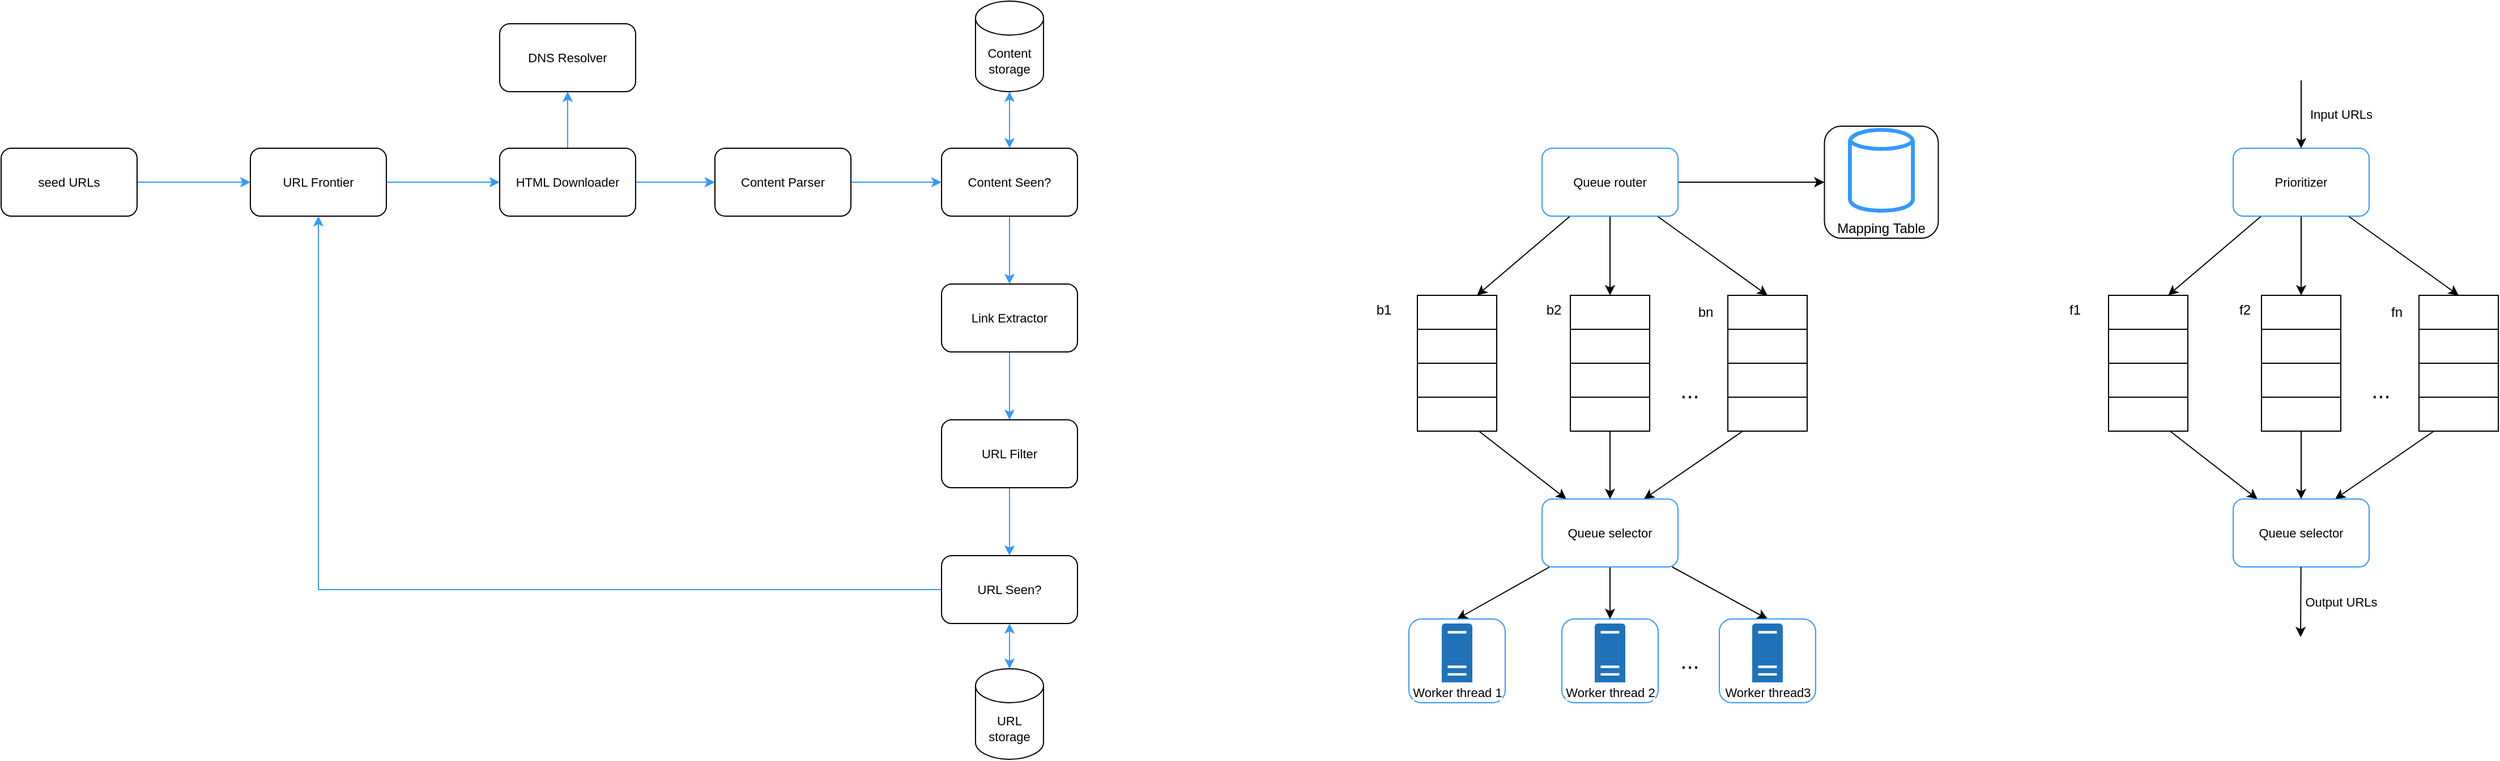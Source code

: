 <mxfile version="24.8.3">
  <diagram name="Page-1" id="DrJ4Jgo7Ixu42RDF0Wzw">
    <mxGraphModel dx="1194" dy="1941" grid="1" gridSize="10" guides="1" tooltips="1" connect="1" arrows="1" fold="1" page="1" pageScale="1" pageWidth="827" pageHeight="1169" math="0" shadow="0">
      <root>
        <mxCell id="0" />
        <mxCell id="1" parent="0" />
        <mxCell id="jWbytbhWBpbHFAqiE0nw-1" value="Worker thread 2" style="rounded=1;whiteSpace=wrap;html=1;fontFamily=Helvetica;fontSize=11;fontColor=default;labelBackgroundColor=default;fillColor=none;fillStyle=auto;strokeColor=#3399FF;verticalAlign=bottom;" vertex="1" parent="1">
          <mxGeometry x="1507.5" y="516" width="85" height="74" as="geometry" />
        </mxCell>
        <mxCell id="jWbytbhWBpbHFAqiE0nw-2" value="Mapping Table" style="rounded=1;whiteSpace=wrap;html=1;fillColor=none;verticalAlign=bottom;" vertex="1" parent="1">
          <mxGeometry x="1739.25" y="80.5" width="100.5" height="99" as="geometry" />
        </mxCell>
        <mxCell id="jWbytbhWBpbHFAqiE0nw-3" value="" style="edgeStyle=orthogonalEdgeStyle;shape=connector;rounded=0;orthogonalLoop=1;jettySize=auto;html=1;strokeColor=#3399FF;align=center;verticalAlign=middle;fontFamily=Helvetica;fontSize=11;fontColor=default;labelBackgroundColor=default;endArrow=classic;" edge="1" parent="1" source="jWbytbhWBpbHFAqiE0nw-4" target="jWbytbhWBpbHFAqiE0nw-6">
          <mxGeometry relative="1" as="geometry" />
        </mxCell>
        <mxCell id="jWbytbhWBpbHFAqiE0nw-4" value="seed URLs" style="rounded=1;whiteSpace=wrap;html=1;fontFamily=Helvetica;fontSize=11;fontColor=default;labelBackgroundColor=default;" vertex="1" parent="1">
          <mxGeometry x="130" y="100" width="120" height="60" as="geometry" />
        </mxCell>
        <mxCell id="jWbytbhWBpbHFAqiE0nw-5" value="" style="edgeStyle=orthogonalEdgeStyle;shape=connector;rounded=0;orthogonalLoop=1;jettySize=auto;html=1;strokeColor=#3399FF;align=center;verticalAlign=middle;fontFamily=Helvetica;fontSize=11;fontColor=default;labelBackgroundColor=default;endArrow=classic;" edge="1" parent="1" source="jWbytbhWBpbHFAqiE0nw-6" target="jWbytbhWBpbHFAqiE0nw-9">
          <mxGeometry relative="1" as="geometry" />
        </mxCell>
        <mxCell id="jWbytbhWBpbHFAqiE0nw-6" value="URL Frontier" style="rounded=1;whiteSpace=wrap;html=1;fontFamily=Helvetica;fontSize=11;fontColor=default;labelBackgroundColor=default;" vertex="1" parent="1">
          <mxGeometry x="350" y="100" width="120" height="60" as="geometry" />
        </mxCell>
        <mxCell id="jWbytbhWBpbHFAqiE0nw-7" value="" style="edgeStyle=orthogonalEdgeStyle;shape=connector;rounded=0;orthogonalLoop=1;jettySize=auto;html=1;strokeColor=#3399FF;align=center;verticalAlign=middle;fontFamily=Helvetica;fontSize=11;fontColor=default;labelBackgroundColor=default;endArrow=classic;" edge="1" parent="1" source="jWbytbhWBpbHFAqiE0nw-9" target="jWbytbhWBpbHFAqiE0nw-10">
          <mxGeometry relative="1" as="geometry" />
        </mxCell>
        <mxCell id="jWbytbhWBpbHFAqiE0nw-8" value="" style="edgeStyle=orthogonalEdgeStyle;shape=connector;rounded=0;orthogonalLoop=1;jettySize=auto;html=1;strokeColor=#3399FF;align=center;verticalAlign=middle;fontFamily=Helvetica;fontSize=11;fontColor=default;labelBackgroundColor=default;endArrow=classic;" edge="1" parent="1" source="jWbytbhWBpbHFAqiE0nw-9" target="jWbytbhWBpbHFAqiE0nw-12">
          <mxGeometry relative="1" as="geometry" />
        </mxCell>
        <mxCell id="jWbytbhWBpbHFAqiE0nw-9" value="HTML Downloader" style="rounded=1;whiteSpace=wrap;html=1;fontFamily=Helvetica;fontSize=11;fontColor=default;labelBackgroundColor=default;" vertex="1" parent="1">
          <mxGeometry x="570" y="100" width="120" height="60" as="geometry" />
        </mxCell>
        <mxCell id="jWbytbhWBpbHFAqiE0nw-10" value="DNS Resolver" style="rounded=1;whiteSpace=wrap;html=1;fontFamily=Helvetica;fontSize=11;fontColor=default;labelBackgroundColor=default;" vertex="1" parent="1">
          <mxGeometry x="570" y="-10" width="120" height="60" as="geometry" />
        </mxCell>
        <mxCell id="jWbytbhWBpbHFAqiE0nw-11" value="" style="edgeStyle=orthogonalEdgeStyle;shape=connector;rounded=0;orthogonalLoop=1;jettySize=auto;html=1;strokeColor=#3399FF;align=center;verticalAlign=middle;fontFamily=Helvetica;fontSize=11;fontColor=default;labelBackgroundColor=default;endArrow=classic;" edge="1" parent="1" source="jWbytbhWBpbHFAqiE0nw-12" target="jWbytbhWBpbHFAqiE0nw-15">
          <mxGeometry relative="1" as="geometry" />
        </mxCell>
        <mxCell id="jWbytbhWBpbHFAqiE0nw-12" value="Content Parser" style="rounded=1;whiteSpace=wrap;html=1;fontFamily=Helvetica;fontSize=11;fontColor=default;labelBackgroundColor=default;" vertex="1" parent="1">
          <mxGeometry x="760" y="100" width="120" height="60" as="geometry" />
        </mxCell>
        <mxCell id="jWbytbhWBpbHFAqiE0nw-13" value="" style="edgeStyle=orthogonalEdgeStyle;shape=connector;rounded=0;orthogonalLoop=1;jettySize=auto;html=1;strokeColor=#3399FF;align=center;verticalAlign=middle;fontFamily=Helvetica;fontSize=11;fontColor=default;labelBackgroundColor=default;endArrow=classic;startArrow=classic;startFill=1;" edge="1" parent="1" source="jWbytbhWBpbHFAqiE0nw-15" target="jWbytbhWBpbHFAqiE0nw-16">
          <mxGeometry relative="1" as="geometry" />
        </mxCell>
        <mxCell id="jWbytbhWBpbHFAqiE0nw-14" value="" style="edgeStyle=orthogonalEdgeStyle;shape=connector;rounded=0;orthogonalLoop=1;jettySize=auto;html=1;strokeColor=#3399FF;align=center;verticalAlign=middle;fontFamily=Helvetica;fontSize=11;fontColor=default;labelBackgroundColor=default;endArrow=classic;" edge="1" parent="1" source="jWbytbhWBpbHFAqiE0nw-15" target="jWbytbhWBpbHFAqiE0nw-18">
          <mxGeometry relative="1" as="geometry" />
        </mxCell>
        <mxCell id="jWbytbhWBpbHFAqiE0nw-15" value="Content Seen?" style="rounded=1;whiteSpace=wrap;html=1;fontFamily=Helvetica;fontSize=11;fontColor=default;labelBackgroundColor=default;" vertex="1" parent="1">
          <mxGeometry x="960" y="100" width="120" height="60" as="geometry" />
        </mxCell>
        <mxCell id="jWbytbhWBpbHFAqiE0nw-16" value="Content storage" style="shape=cylinder3;whiteSpace=wrap;html=1;boundedLbl=1;backgroundOutline=1;size=15;fontFamily=Helvetica;fontSize=11;fontColor=default;labelBackgroundColor=default;" vertex="1" parent="1">
          <mxGeometry x="990" y="-30" width="60" height="80" as="geometry" />
        </mxCell>
        <mxCell id="jWbytbhWBpbHFAqiE0nw-17" value="" style="edgeStyle=orthogonalEdgeStyle;shape=connector;rounded=0;orthogonalLoop=1;jettySize=auto;html=1;strokeColor=#3399FF;align=center;verticalAlign=middle;fontFamily=Helvetica;fontSize=11;fontColor=default;labelBackgroundColor=default;endArrow=classic;" edge="1" parent="1" source="jWbytbhWBpbHFAqiE0nw-18" target="jWbytbhWBpbHFAqiE0nw-20">
          <mxGeometry relative="1" as="geometry" />
        </mxCell>
        <mxCell id="jWbytbhWBpbHFAqiE0nw-18" value="Link Extractor" style="rounded=1;whiteSpace=wrap;html=1;fontFamily=Helvetica;fontSize=11;fontColor=default;labelBackgroundColor=default;" vertex="1" parent="1">
          <mxGeometry x="960" y="220" width="120" height="60" as="geometry" />
        </mxCell>
        <mxCell id="jWbytbhWBpbHFAqiE0nw-19" value="" style="edgeStyle=orthogonalEdgeStyle;shape=connector;rounded=0;orthogonalLoop=1;jettySize=auto;html=1;strokeColor=#3399FF;align=center;verticalAlign=middle;fontFamily=Helvetica;fontSize=11;fontColor=default;labelBackgroundColor=default;endArrow=classic;" edge="1" parent="1" source="jWbytbhWBpbHFAqiE0nw-20" target="jWbytbhWBpbHFAqiE0nw-23">
          <mxGeometry relative="1" as="geometry" />
        </mxCell>
        <mxCell id="jWbytbhWBpbHFAqiE0nw-20" value="URL Filter" style="rounded=1;whiteSpace=wrap;html=1;fontFamily=Helvetica;fontSize=11;fontColor=default;labelBackgroundColor=default;" vertex="1" parent="1">
          <mxGeometry x="960" y="340" width="120" height="60" as="geometry" />
        </mxCell>
        <mxCell id="jWbytbhWBpbHFAqiE0nw-21" value="" style="edgeStyle=orthogonalEdgeStyle;shape=connector;rounded=0;orthogonalLoop=1;jettySize=auto;html=1;strokeColor=#3399FF;align=center;verticalAlign=middle;fontFamily=Helvetica;fontSize=11;fontColor=default;labelBackgroundColor=default;endArrow=classic;startArrow=classic;startFill=1;" edge="1" parent="1" source="jWbytbhWBpbHFAqiE0nw-23" target="jWbytbhWBpbHFAqiE0nw-24">
          <mxGeometry relative="1" as="geometry" />
        </mxCell>
        <mxCell id="jWbytbhWBpbHFAqiE0nw-22" style="edgeStyle=orthogonalEdgeStyle;shape=connector;rounded=0;orthogonalLoop=1;jettySize=auto;html=1;strokeColor=#3399FF;align=center;verticalAlign=middle;fontFamily=Helvetica;fontSize=11;fontColor=default;labelBackgroundColor=default;endArrow=classic;entryX=0.5;entryY=1;entryDx=0;entryDy=0;" edge="1" parent="1" source="jWbytbhWBpbHFAqiE0nw-23" target="jWbytbhWBpbHFAqiE0nw-6">
          <mxGeometry relative="1" as="geometry">
            <mxPoint x="440" y="200.0" as="targetPoint" />
          </mxGeometry>
        </mxCell>
        <mxCell id="jWbytbhWBpbHFAqiE0nw-23" value="URL Seen?" style="rounded=1;whiteSpace=wrap;html=1;fontFamily=Helvetica;fontSize=11;fontColor=default;labelBackgroundColor=default;" vertex="1" parent="1">
          <mxGeometry x="960" y="460" width="120" height="60" as="geometry" />
        </mxCell>
        <mxCell id="jWbytbhWBpbHFAqiE0nw-24" value="URL&lt;div&gt;storage&lt;/div&gt;" style="shape=cylinder3;whiteSpace=wrap;html=1;boundedLbl=1;backgroundOutline=1;size=15;fontFamily=Helvetica;fontSize=11;fontColor=default;labelBackgroundColor=default;" vertex="1" parent="1">
          <mxGeometry x="990" y="560" width="60" height="80" as="geometry" />
        </mxCell>
        <mxCell id="jWbytbhWBpbHFAqiE0nw-25" style="rounded=0;orthogonalLoop=1;jettySize=auto;html=1;" edge="1" parent="1" source="jWbytbhWBpbHFAqiE0nw-29" target="jWbytbhWBpbHFAqiE0nw-41">
          <mxGeometry relative="1" as="geometry" />
        </mxCell>
        <mxCell id="jWbytbhWBpbHFAqiE0nw-26" style="edgeStyle=orthogonalEdgeStyle;rounded=0;orthogonalLoop=1;jettySize=auto;html=1;" edge="1" parent="1" source="jWbytbhWBpbHFAqiE0nw-29" target="jWbytbhWBpbHFAqiE0nw-31">
          <mxGeometry relative="1" as="geometry" />
        </mxCell>
        <mxCell id="jWbytbhWBpbHFAqiE0nw-27" style="rounded=0;orthogonalLoop=1;jettySize=auto;html=1;entryX=0.5;entryY=0;entryDx=0;entryDy=0;" edge="1" parent="1" source="jWbytbhWBpbHFAqiE0nw-29" target="jWbytbhWBpbHFAqiE0nw-36">
          <mxGeometry relative="1" as="geometry" />
        </mxCell>
        <mxCell id="jWbytbhWBpbHFAqiE0nw-28" style="edgeStyle=orthogonalEdgeStyle;rounded=0;orthogonalLoop=1;jettySize=auto;html=1;entryX=0;entryY=0.5;entryDx=0;entryDy=0;" edge="1" parent="1" source="jWbytbhWBpbHFAqiE0nw-29" target="jWbytbhWBpbHFAqiE0nw-2">
          <mxGeometry relative="1" as="geometry" />
        </mxCell>
        <mxCell id="jWbytbhWBpbHFAqiE0nw-29" value="Queue router" style="rounded=1;whiteSpace=wrap;html=1;fontFamily=Helvetica;fontSize=11;fontColor=default;labelBackgroundColor=default;fillColor=#FFFFFF;fillStyle=auto;strokeColor=#3399FF;" vertex="1" parent="1">
          <mxGeometry x="1490" y="100" width="120" height="60" as="geometry" />
        </mxCell>
        <mxCell id="jWbytbhWBpbHFAqiE0nw-30" value="" style="sketch=0;outlineConnect=0;fontColor=#232F3E;gradientColor=none;fillColor=#3399FF;strokeColor=#007FFF;dashed=0;verticalLabelPosition=bottom;verticalAlign=top;align=center;html=1;fontSize=12;fontStyle=0;aspect=fixed;pointerEvents=1;shape=mxgraph.aws4.generic_database;" vertex="1" parent="1">
          <mxGeometry x="1760" y="80.5" width="59" height="78" as="geometry" />
        </mxCell>
        <mxCell id="jWbytbhWBpbHFAqiE0nw-31" value="" style="rounded=0;whiteSpace=wrap;html=1;" vertex="1" parent="1">
          <mxGeometry x="1515" y="230" width="70" height="30" as="geometry" />
        </mxCell>
        <mxCell id="jWbytbhWBpbHFAqiE0nw-32" value="" style="rounded=0;whiteSpace=wrap;html=1;" vertex="1" parent="1">
          <mxGeometry x="1515" y="260" width="70" height="30" as="geometry" />
        </mxCell>
        <mxCell id="jWbytbhWBpbHFAqiE0nw-33" value="" style="rounded=0;whiteSpace=wrap;html=1;" vertex="1" parent="1">
          <mxGeometry x="1515" y="290" width="70" height="30" as="geometry" />
        </mxCell>
        <mxCell id="jWbytbhWBpbHFAqiE0nw-34" style="edgeStyle=orthogonalEdgeStyle;rounded=0;orthogonalLoop=1;jettySize=auto;html=1;entryX=0.5;entryY=0;entryDx=0;entryDy=0;" edge="1" parent="1" source="jWbytbhWBpbHFAqiE0nw-35" target="jWbytbhWBpbHFAqiE0nw-53">
          <mxGeometry relative="1" as="geometry" />
        </mxCell>
        <mxCell id="jWbytbhWBpbHFAqiE0nw-35" value="" style="rounded=0;whiteSpace=wrap;html=1;" vertex="1" parent="1">
          <mxGeometry x="1515" y="320" width="70" height="30" as="geometry" />
        </mxCell>
        <mxCell id="jWbytbhWBpbHFAqiE0nw-36" value="" style="rounded=0;whiteSpace=wrap;html=1;" vertex="1" parent="1">
          <mxGeometry x="1654" y="230" width="70" height="30" as="geometry" />
        </mxCell>
        <mxCell id="jWbytbhWBpbHFAqiE0nw-37" value="" style="rounded=0;whiteSpace=wrap;html=1;" vertex="1" parent="1">
          <mxGeometry x="1654" y="260" width="70" height="30" as="geometry" />
        </mxCell>
        <mxCell id="jWbytbhWBpbHFAqiE0nw-38" value="" style="rounded=0;whiteSpace=wrap;html=1;" vertex="1" parent="1">
          <mxGeometry x="1654" y="290" width="70" height="30" as="geometry" />
        </mxCell>
        <mxCell id="jWbytbhWBpbHFAqiE0nw-39" style="rounded=0;orthogonalLoop=1;jettySize=auto;html=1;entryX=0.75;entryY=0;entryDx=0;entryDy=0;" edge="1" parent="1" source="jWbytbhWBpbHFAqiE0nw-40" target="jWbytbhWBpbHFAqiE0nw-53">
          <mxGeometry relative="1" as="geometry" />
        </mxCell>
        <mxCell id="jWbytbhWBpbHFAqiE0nw-40" value="" style="rounded=0;whiteSpace=wrap;html=1;" vertex="1" parent="1">
          <mxGeometry x="1654" y="320" width="70" height="30" as="geometry" />
        </mxCell>
        <mxCell id="jWbytbhWBpbHFAqiE0nw-41" value="" style="rounded=0;whiteSpace=wrap;html=1;" vertex="1" parent="1">
          <mxGeometry x="1380" y="230" width="70" height="30" as="geometry" />
        </mxCell>
        <mxCell id="jWbytbhWBpbHFAqiE0nw-42" value="" style="rounded=0;whiteSpace=wrap;html=1;" vertex="1" parent="1">
          <mxGeometry x="1380" y="260" width="70" height="30" as="geometry" />
        </mxCell>
        <mxCell id="jWbytbhWBpbHFAqiE0nw-43" value="" style="rounded=0;whiteSpace=wrap;html=1;" vertex="1" parent="1">
          <mxGeometry x="1380" y="290" width="70" height="30" as="geometry" />
        </mxCell>
        <mxCell id="jWbytbhWBpbHFAqiE0nw-44" style="rounded=0;orthogonalLoop=1;jettySize=auto;html=1;" edge="1" parent="1" source="jWbytbhWBpbHFAqiE0nw-45" target="jWbytbhWBpbHFAqiE0nw-53">
          <mxGeometry relative="1" as="geometry" />
        </mxCell>
        <mxCell id="jWbytbhWBpbHFAqiE0nw-45" value="" style="rounded=0;whiteSpace=wrap;html=1;" vertex="1" parent="1">
          <mxGeometry x="1380" y="320" width="70" height="30" as="geometry" />
        </mxCell>
        <mxCell id="jWbytbhWBpbHFAqiE0nw-46" value="b1" style="text;html=1;align=center;verticalAlign=middle;resizable=0;points=[];autosize=1;strokeColor=none;fillColor=none;" vertex="1" parent="1">
          <mxGeometry x="1330" y="228" width="40" height="30" as="geometry" />
        </mxCell>
        <mxCell id="jWbytbhWBpbHFAqiE0nw-47" value="b2" style="text;html=1;align=center;verticalAlign=middle;resizable=0;points=[];autosize=1;strokeColor=none;fillColor=none;" vertex="1" parent="1">
          <mxGeometry x="1480" y="228" width="40" height="30" as="geometry" />
        </mxCell>
        <mxCell id="jWbytbhWBpbHFAqiE0nw-48" value="bn" style="text;html=1;align=center;verticalAlign=middle;resizable=0;points=[];autosize=1;strokeColor=none;fillColor=none;" vertex="1" parent="1">
          <mxGeometry x="1614" y="230" width="40" height="30" as="geometry" />
        </mxCell>
        <mxCell id="jWbytbhWBpbHFAqiE0nw-49" value="..." style="text;html=1;align=center;verticalAlign=middle;resizable=0;points=[];autosize=1;strokeColor=none;fillColor=none;fontSize=20;" vertex="1" parent="1">
          <mxGeometry x="1600" y="293" width="40" height="40" as="geometry" />
        </mxCell>
        <mxCell id="jWbytbhWBpbHFAqiE0nw-50" style="rounded=0;orthogonalLoop=1;jettySize=auto;html=1;entryX=0.5;entryY=0;entryDx=0;entryDy=0;" edge="1" parent="1" source="jWbytbhWBpbHFAqiE0nw-53" target="jWbytbhWBpbHFAqiE0nw-57">
          <mxGeometry relative="1" as="geometry" />
        </mxCell>
        <mxCell id="jWbytbhWBpbHFAqiE0nw-51" style="edgeStyle=orthogonalEdgeStyle;rounded=0;orthogonalLoop=1;jettySize=auto;html=1;entryX=0.5;entryY=0;entryDx=0;entryDy=0;" edge="1" parent="1" source="jWbytbhWBpbHFAqiE0nw-53" target="jWbytbhWBpbHFAqiE0nw-1">
          <mxGeometry relative="1" as="geometry" />
        </mxCell>
        <mxCell id="jWbytbhWBpbHFAqiE0nw-52" style="rounded=0;orthogonalLoop=1;jettySize=auto;html=1;entryX=0.5;entryY=0;entryDx=0;entryDy=0;" edge="1" parent="1" source="jWbytbhWBpbHFAqiE0nw-53" target="jWbytbhWBpbHFAqiE0nw-55">
          <mxGeometry relative="1" as="geometry" />
        </mxCell>
        <mxCell id="jWbytbhWBpbHFAqiE0nw-53" value="Queue selector" style="rounded=1;whiteSpace=wrap;html=1;fontFamily=Helvetica;fontSize=11;fontColor=default;labelBackgroundColor=default;fillColor=#FFFFFF;fillStyle=auto;strokeColor=#3399FF;" vertex="1" parent="1">
          <mxGeometry x="1490" y="410" width="120" height="60" as="geometry" />
        </mxCell>
        <mxCell id="jWbytbhWBpbHFAqiE0nw-54" value="" style="sketch=0;pointerEvents=1;shadow=0;dashed=0;html=1;strokeColor=none;labelPosition=center;verticalLabelPosition=bottom;verticalAlign=top;outlineConnect=0;align=center;shape=mxgraph.office.servers.physical_host;fillColor=#2072B8;" vertex="1" parent="1">
          <mxGeometry x="1536.5" y="520" width="27" height="52" as="geometry" />
        </mxCell>
        <mxCell id="jWbytbhWBpbHFAqiE0nw-55" value="Worker thread3" style="rounded=1;whiteSpace=wrap;html=1;fontFamily=Helvetica;fontSize=11;fontColor=default;labelBackgroundColor=default;fillColor=none;fillStyle=auto;strokeColor=#3399FF;verticalAlign=bottom;" vertex="1" parent="1">
          <mxGeometry x="1646.5" y="516" width="85" height="74" as="geometry" />
        </mxCell>
        <mxCell id="jWbytbhWBpbHFAqiE0nw-56" value="" style="sketch=0;pointerEvents=1;shadow=0;dashed=0;html=1;strokeColor=none;labelPosition=center;verticalLabelPosition=bottom;verticalAlign=top;outlineConnect=0;align=center;shape=mxgraph.office.servers.physical_host;fillColor=#2072B8;" vertex="1" parent="1">
          <mxGeometry x="1675.5" y="520" width="27" height="52" as="geometry" />
        </mxCell>
        <mxCell id="jWbytbhWBpbHFAqiE0nw-57" value="Worker thread 1" style="rounded=1;whiteSpace=wrap;html=1;fontFamily=Helvetica;fontSize=11;fontColor=default;labelBackgroundColor=default;fillColor=none;fillStyle=auto;strokeColor=#3399FF;verticalAlign=bottom;" vertex="1" parent="1">
          <mxGeometry x="1372.5" y="516" width="85" height="74" as="geometry" />
        </mxCell>
        <mxCell id="jWbytbhWBpbHFAqiE0nw-58" value="" style="sketch=0;pointerEvents=1;shadow=0;dashed=0;html=1;strokeColor=none;labelPosition=center;verticalLabelPosition=bottom;verticalAlign=top;outlineConnect=0;align=center;shape=mxgraph.office.servers.physical_host;fillColor=#2072B8;" vertex="1" parent="1">
          <mxGeometry x="1401.5" y="520" width="27" height="52" as="geometry" />
        </mxCell>
        <mxCell id="jWbytbhWBpbHFAqiE0nw-59" value="..." style="text;html=1;align=center;verticalAlign=middle;resizable=0;points=[];autosize=1;strokeColor=none;fillColor=none;fontSize=20;" vertex="1" parent="1">
          <mxGeometry x="1600" y="532" width="40" height="40" as="geometry" />
        </mxCell>
        <mxCell id="jWbytbhWBpbHFAqiE0nw-60" style="rounded=0;orthogonalLoop=1;jettySize=auto;html=1;" edge="1" parent="1" source="jWbytbhWBpbHFAqiE0nw-63" target="jWbytbhWBpbHFAqiE0nw-74">
          <mxGeometry relative="1" as="geometry" />
        </mxCell>
        <mxCell id="jWbytbhWBpbHFAqiE0nw-61" style="edgeStyle=orthogonalEdgeStyle;rounded=0;orthogonalLoop=1;jettySize=auto;html=1;" edge="1" parent="1" source="jWbytbhWBpbHFAqiE0nw-63" target="jWbytbhWBpbHFAqiE0nw-64">
          <mxGeometry relative="1" as="geometry" />
        </mxCell>
        <mxCell id="jWbytbhWBpbHFAqiE0nw-62" style="rounded=0;orthogonalLoop=1;jettySize=auto;html=1;entryX=0.5;entryY=0;entryDx=0;entryDy=0;" edge="1" parent="1" source="jWbytbhWBpbHFAqiE0nw-63" target="jWbytbhWBpbHFAqiE0nw-69">
          <mxGeometry relative="1" as="geometry" />
        </mxCell>
        <mxCell id="jWbytbhWBpbHFAqiE0nw-63" value="Prioritizer" style="rounded=1;whiteSpace=wrap;html=1;fontFamily=Helvetica;fontSize=11;fontColor=default;labelBackgroundColor=default;fillColor=#FFFFFF;fillStyle=auto;strokeColor=#3399FF;" vertex="1" parent="1">
          <mxGeometry x="2100" y="100" width="120" height="60" as="geometry" />
        </mxCell>
        <mxCell id="jWbytbhWBpbHFAqiE0nw-64" value="" style="rounded=0;whiteSpace=wrap;html=1;" vertex="1" parent="1">
          <mxGeometry x="2125" y="230" width="70" height="30" as="geometry" />
        </mxCell>
        <mxCell id="jWbytbhWBpbHFAqiE0nw-65" value="" style="rounded=0;whiteSpace=wrap;html=1;" vertex="1" parent="1">
          <mxGeometry x="2125" y="260" width="70" height="30" as="geometry" />
        </mxCell>
        <mxCell id="jWbytbhWBpbHFAqiE0nw-66" value="" style="rounded=0;whiteSpace=wrap;html=1;" vertex="1" parent="1">
          <mxGeometry x="2125" y="290" width="70" height="30" as="geometry" />
        </mxCell>
        <mxCell id="jWbytbhWBpbHFAqiE0nw-67" style="edgeStyle=orthogonalEdgeStyle;rounded=0;orthogonalLoop=1;jettySize=auto;html=1;entryX=0.5;entryY=0;entryDx=0;entryDy=0;" edge="1" parent="1" source="jWbytbhWBpbHFAqiE0nw-68" target="jWbytbhWBpbHFAqiE0nw-83">
          <mxGeometry relative="1" as="geometry" />
        </mxCell>
        <mxCell id="jWbytbhWBpbHFAqiE0nw-68" value="" style="rounded=0;whiteSpace=wrap;html=1;" vertex="1" parent="1">
          <mxGeometry x="2125" y="320" width="70" height="30" as="geometry" />
        </mxCell>
        <mxCell id="jWbytbhWBpbHFAqiE0nw-69" value="" style="rounded=0;whiteSpace=wrap;html=1;" vertex="1" parent="1">
          <mxGeometry x="2264" y="230" width="70" height="30" as="geometry" />
        </mxCell>
        <mxCell id="jWbytbhWBpbHFAqiE0nw-70" value="" style="rounded=0;whiteSpace=wrap;html=1;" vertex="1" parent="1">
          <mxGeometry x="2264" y="260" width="70" height="30" as="geometry" />
        </mxCell>
        <mxCell id="jWbytbhWBpbHFAqiE0nw-71" value="" style="rounded=0;whiteSpace=wrap;html=1;" vertex="1" parent="1">
          <mxGeometry x="2264" y="290" width="70" height="30" as="geometry" />
        </mxCell>
        <mxCell id="jWbytbhWBpbHFAqiE0nw-72" style="rounded=0;orthogonalLoop=1;jettySize=auto;html=1;entryX=0.75;entryY=0;entryDx=0;entryDy=0;" edge="1" parent="1" source="jWbytbhWBpbHFAqiE0nw-73" target="jWbytbhWBpbHFAqiE0nw-83">
          <mxGeometry relative="1" as="geometry" />
        </mxCell>
        <mxCell id="jWbytbhWBpbHFAqiE0nw-73" value="" style="rounded=0;whiteSpace=wrap;html=1;" vertex="1" parent="1">
          <mxGeometry x="2264" y="320" width="70" height="30" as="geometry" />
        </mxCell>
        <mxCell id="jWbytbhWBpbHFAqiE0nw-74" value="" style="rounded=0;whiteSpace=wrap;html=1;" vertex="1" parent="1">
          <mxGeometry x="1990" y="230" width="70" height="30" as="geometry" />
        </mxCell>
        <mxCell id="jWbytbhWBpbHFAqiE0nw-75" value="" style="rounded=0;whiteSpace=wrap;html=1;" vertex="1" parent="1">
          <mxGeometry x="1990" y="260" width="70" height="30" as="geometry" />
        </mxCell>
        <mxCell id="jWbytbhWBpbHFAqiE0nw-76" value="" style="rounded=0;whiteSpace=wrap;html=1;" vertex="1" parent="1">
          <mxGeometry x="1990" y="290" width="70" height="30" as="geometry" />
        </mxCell>
        <mxCell id="jWbytbhWBpbHFAqiE0nw-77" style="rounded=0;orthogonalLoop=1;jettySize=auto;html=1;" edge="1" parent="1" source="jWbytbhWBpbHFAqiE0nw-78" target="jWbytbhWBpbHFAqiE0nw-83">
          <mxGeometry relative="1" as="geometry" />
        </mxCell>
        <mxCell id="jWbytbhWBpbHFAqiE0nw-78" value="" style="rounded=0;whiteSpace=wrap;html=1;" vertex="1" parent="1">
          <mxGeometry x="1990" y="320" width="70" height="30" as="geometry" />
        </mxCell>
        <mxCell id="jWbytbhWBpbHFAqiE0nw-79" value="f1" style="text;html=1;align=center;verticalAlign=middle;resizable=0;points=[];autosize=1;strokeColor=none;fillColor=none;" vertex="1" parent="1">
          <mxGeometry x="1945" y="228" width="30" height="30" as="geometry" />
        </mxCell>
        <mxCell id="jWbytbhWBpbHFAqiE0nw-80" value="f2" style="text;html=1;align=center;verticalAlign=middle;resizable=0;points=[];autosize=1;strokeColor=none;fillColor=none;" vertex="1" parent="1">
          <mxGeometry x="2095" y="228" width="30" height="30" as="geometry" />
        </mxCell>
        <mxCell id="jWbytbhWBpbHFAqiE0nw-81" value="fn" style="text;html=1;align=center;verticalAlign=middle;resizable=0;points=[];autosize=1;strokeColor=none;fillColor=none;" vertex="1" parent="1">
          <mxGeometry x="2229" y="230" width="30" height="30" as="geometry" />
        </mxCell>
        <mxCell id="jWbytbhWBpbHFAqiE0nw-82" value="..." style="text;html=1;align=center;verticalAlign=middle;resizable=0;points=[];autosize=1;strokeColor=none;fillColor=none;fontSize=20;" vertex="1" parent="1">
          <mxGeometry x="2210" y="293" width="40" height="40" as="geometry" />
        </mxCell>
        <mxCell id="jWbytbhWBpbHFAqiE0nw-83" value="Queue selector" style="rounded=1;whiteSpace=wrap;html=1;fontFamily=Helvetica;fontSize=11;fontColor=default;labelBackgroundColor=default;fillColor=#FFFFFF;fillStyle=auto;strokeColor=#3399FF;" vertex="1" parent="1">
          <mxGeometry x="2100" y="410" width="120" height="60" as="geometry" />
        </mxCell>
        <mxCell id="jWbytbhWBpbHFAqiE0nw-84" value="Input URLs" style="endArrow=classic;html=1;rounded=0;entryX=0.5;entryY=0;entryDx=0;entryDy=0;spacingLeft=70;" edge="1" parent="1" target="jWbytbhWBpbHFAqiE0nw-63">
          <mxGeometry width="50" height="50" relative="1" as="geometry">
            <mxPoint x="2160" y="40" as="sourcePoint" />
            <mxPoint x="1920" y="270" as="targetPoint" />
          </mxGeometry>
        </mxCell>
        <mxCell id="jWbytbhWBpbHFAqiE0nw-85" value="Output URLs" style="endArrow=classic;html=1;rounded=0;entryX=0.5;entryY=0;entryDx=0;entryDy=0;spacingLeft=70;" edge="1" parent="1" source="jWbytbhWBpbHFAqiE0nw-83">
          <mxGeometry width="50" height="50" relative="1" as="geometry">
            <mxPoint x="2159.5" y="472" as="sourcePoint" />
            <mxPoint x="2159.5" y="532" as="targetPoint" />
          </mxGeometry>
        </mxCell>
      </root>
    </mxGraphModel>
  </diagram>
</mxfile>
